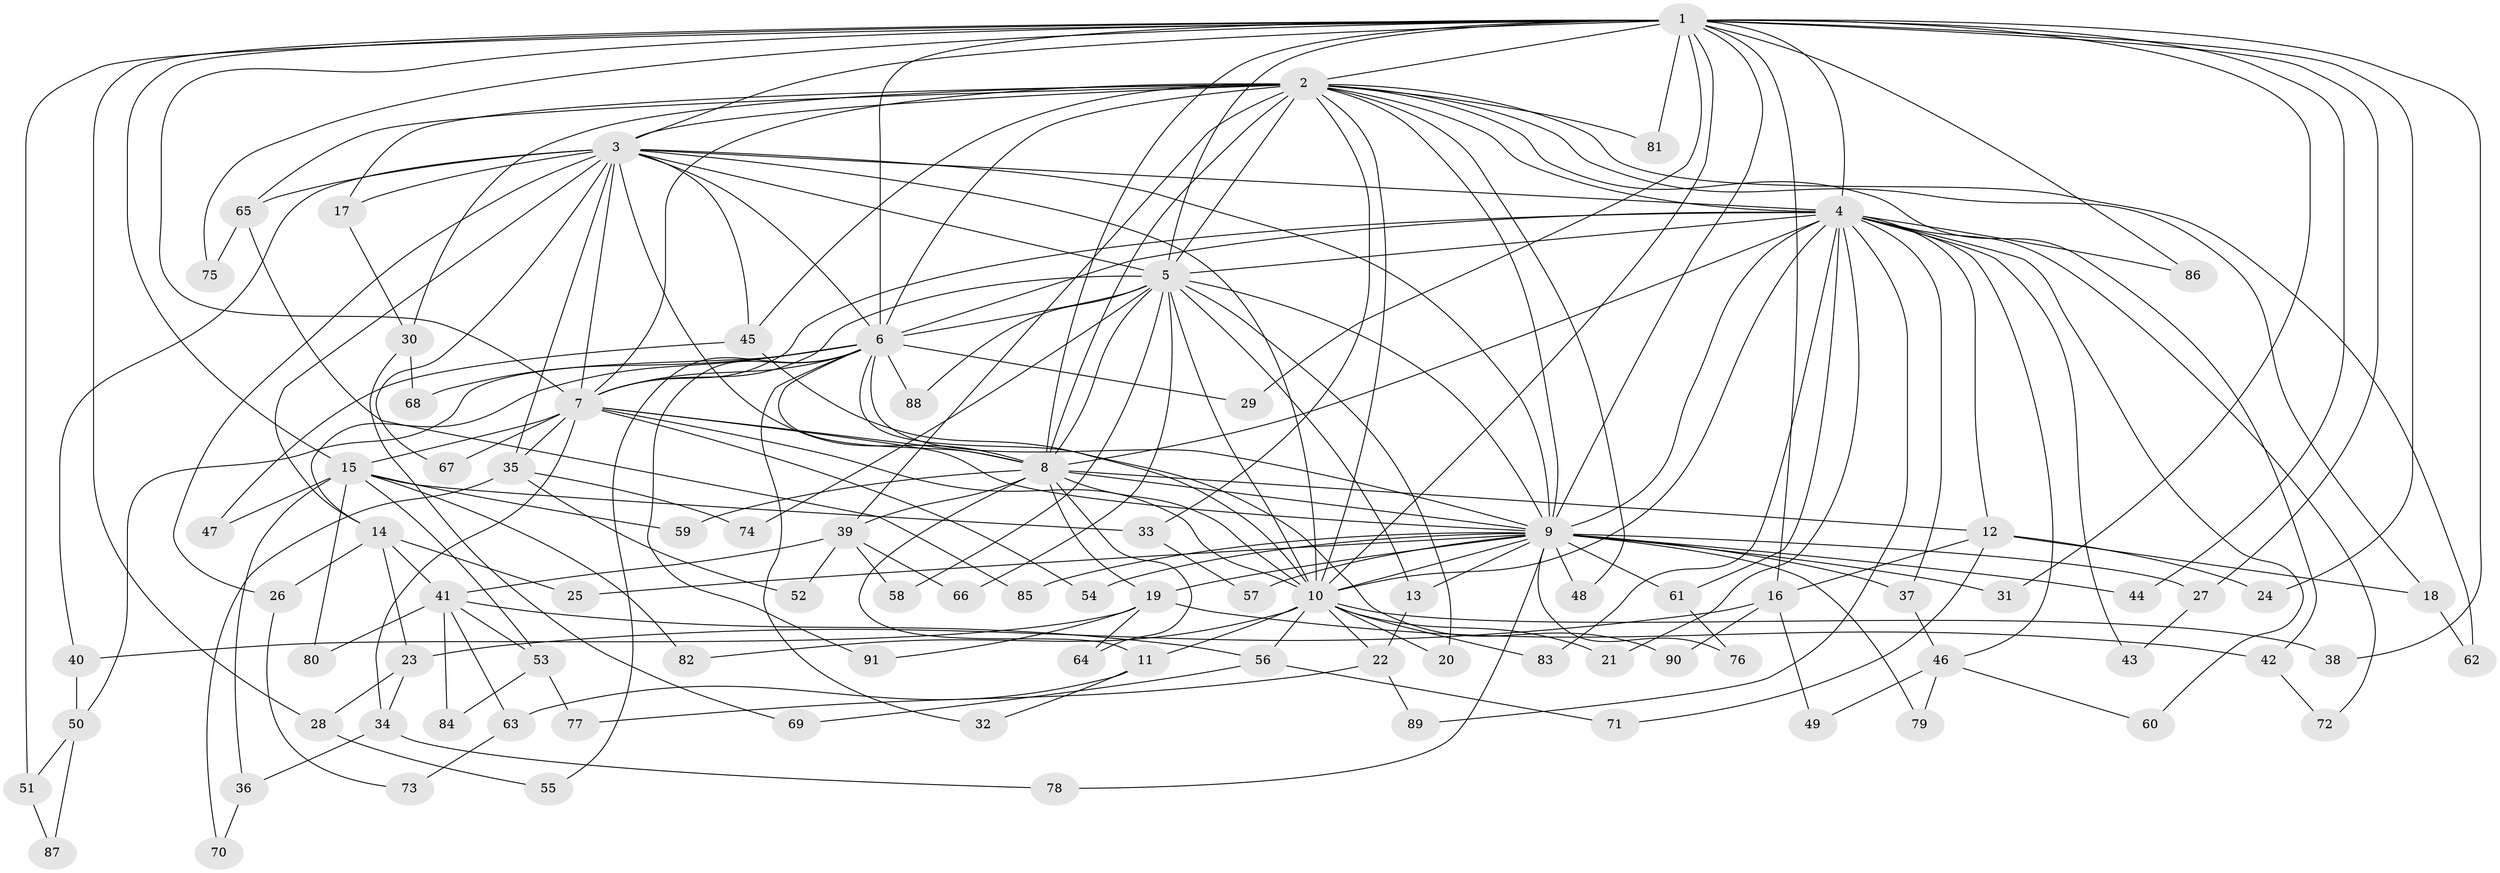 // coarse degree distribution, {17: 0.044444444444444446, 16: 0.022222222222222223, 15: 0.022222222222222223, 13: 0.022222222222222223, 14: 0.022222222222222223, 10: 0.044444444444444446, 21: 0.022222222222222223, 6: 0.044444444444444446, 4: 0.08888888888888889, 9: 0.022222222222222223, 7: 0.022222222222222223, 3: 0.13333333333333333, 5: 0.06666666666666667, 1: 0.044444444444444446, 2: 0.37777777777777777}
// Generated by graph-tools (version 1.1) at 2025/17/03/04/25 18:17:29]
// undirected, 91 vertices, 207 edges
graph export_dot {
graph [start="1"]
  node [color=gray90,style=filled];
  1;
  2;
  3;
  4;
  5;
  6;
  7;
  8;
  9;
  10;
  11;
  12;
  13;
  14;
  15;
  16;
  17;
  18;
  19;
  20;
  21;
  22;
  23;
  24;
  25;
  26;
  27;
  28;
  29;
  30;
  31;
  32;
  33;
  34;
  35;
  36;
  37;
  38;
  39;
  40;
  41;
  42;
  43;
  44;
  45;
  46;
  47;
  48;
  49;
  50;
  51;
  52;
  53;
  54;
  55;
  56;
  57;
  58;
  59;
  60;
  61;
  62;
  63;
  64;
  65;
  66;
  67;
  68;
  69;
  70;
  71;
  72;
  73;
  74;
  75;
  76;
  77;
  78;
  79;
  80;
  81;
  82;
  83;
  84;
  85;
  86;
  87;
  88;
  89;
  90;
  91;
  1 -- 2;
  1 -- 3;
  1 -- 4;
  1 -- 5;
  1 -- 6;
  1 -- 7;
  1 -- 8;
  1 -- 9;
  1 -- 10;
  1 -- 15;
  1 -- 16;
  1 -- 24;
  1 -- 27;
  1 -- 28;
  1 -- 29;
  1 -- 31;
  1 -- 38;
  1 -- 44;
  1 -- 51;
  1 -- 75;
  1 -- 81;
  1 -- 86;
  2 -- 3;
  2 -- 4;
  2 -- 5;
  2 -- 6;
  2 -- 7;
  2 -- 8;
  2 -- 9;
  2 -- 10;
  2 -- 17;
  2 -- 18;
  2 -- 30;
  2 -- 33;
  2 -- 39;
  2 -- 42;
  2 -- 45;
  2 -- 48;
  2 -- 62;
  2 -- 65;
  2 -- 81;
  3 -- 4;
  3 -- 5;
  3 -- 6;
  3 -- 7;
  3 -- 8;
  3 -- 9;
  3 -- 10;
  3 -- 14;
  3 -- 17;
  3 -- 26;
  3 -- 35;
  3 -- 40;
  3 -- 45;
  3 -- 65;
  3 -- 67;
  4 -- 5;
  4 -- 6;
  4 -- 7;
  4 -- 8;
  4 -- 9;
  4 -- 10;
  4 -- 12;
  4 -- 21;
  4 -- 37;
  4 -- 43;
  4 -- 46;
  4 -- 60;
  4 -- 61;
  4 -- 72;
  4 -- 83;
  4 -- 86;
  4 -- 89;
  5 -- 6;
  5 -- 7;
  5 -- 8;
  5 -- 9;
  5 -- 10;
  5 -- 13;
  5 -- 20;
  5 -- 58;
  5 -- 66;
  5 -- 74;
  5 -- 88;
  6 -- 7;
  6 -- 8;
  6 -- 9;
  6 -- 10;
  6 -- 14;
  6 -- 29;
  6 -- 32;
  6 -- 50;
  6 -- 55;
  6 -- 68;
  6 -- 88;
  6 -- 91;
  7 -- 8;
  7 -- 9;
  7 -- 10;
  7 -- 15;
  7 -- 34;
  7 -- 35;
  7 -- 54;
  7 -- 67;
  8 -- 9;
  8 -- 10;
  8 -- 11;
  8 -- 12;
  8 -- 19;
  8 -- 39;
  8 -- 59;
  8 -- 64;
  9 -- 10;
  9 -- 13;
  9 -- 19;
  9 -- 25;
  9 -- 27;
  9 -- 31;
  9 -- 37;
  9 -- 44;
  9 -- 48;
  9 -- 54;
  9 -- 57;
  9 -- 61;
  9 -- 76;
  9 -- 78;
  9 -- 79;
  9 -- 85;
  10 -- 11;
  10 -- 20;
  10 -- 21;
  10 -- 22;
  10 -- 38;
  10 -- 56;
  10 -- 82;
  10 -- 83;
  11 -- 32;
  11 -- 63;
  12 -- 16;
  12 -- 18;
  12 -- 24;
  12 -- 71;
  13 -- 22;
  14 -- 23;
  14 -- 25;
  14 -- 26;
  14 -- 41;
  15 -- 33;
  15 -- 36;
  15 -- 47;
  15 -- 53;
  15 -- 59;
  15 -- 80;
  15 -- 82;
  16 -- 23;
  16 -- 49;
  16 -- 90;
  17 -- 30;
  18 -- 62;
  19 -- 40;
  19 -- 42;
  19 -- 64;
  19 -- 91;
  22 -- 77;
  22 -- 89;
  23 -- 28;
  23 -- 34;
  26 -- 73;
  27 -- 43;
  28 -- 55;
  30 -- 68;
  30 -- 69;
  33 -- 57;
  34 -- 36;
  34 -- 78;
  35 -- 52;
  35 -- 70;
  35 -- 74;
  36 -- 70;
  37 -- 46;
  39 -- 41;
  39 -- 52;
  39 -- 58;
  39 -- 66;
  40 -- 50;
  41 -- 53;
  41 -- 56;
  41 -- 63;
  41 -- 80;
  41 -- 84;
  42 -- 72;
  45 -- 47;
  45 -- 90;
  46 -- 49;
  46 -- 60;
  46 -- 79;
  50 -- 51;
  50 -- 87;
  51 -- 87;
  53 -- 77;
  53 -- 84;
  56 -- 69;
  56 -- 71;
  61 -- 76;
  63 -- 73;
  65 -- 75;
  65 -- 85;
}
